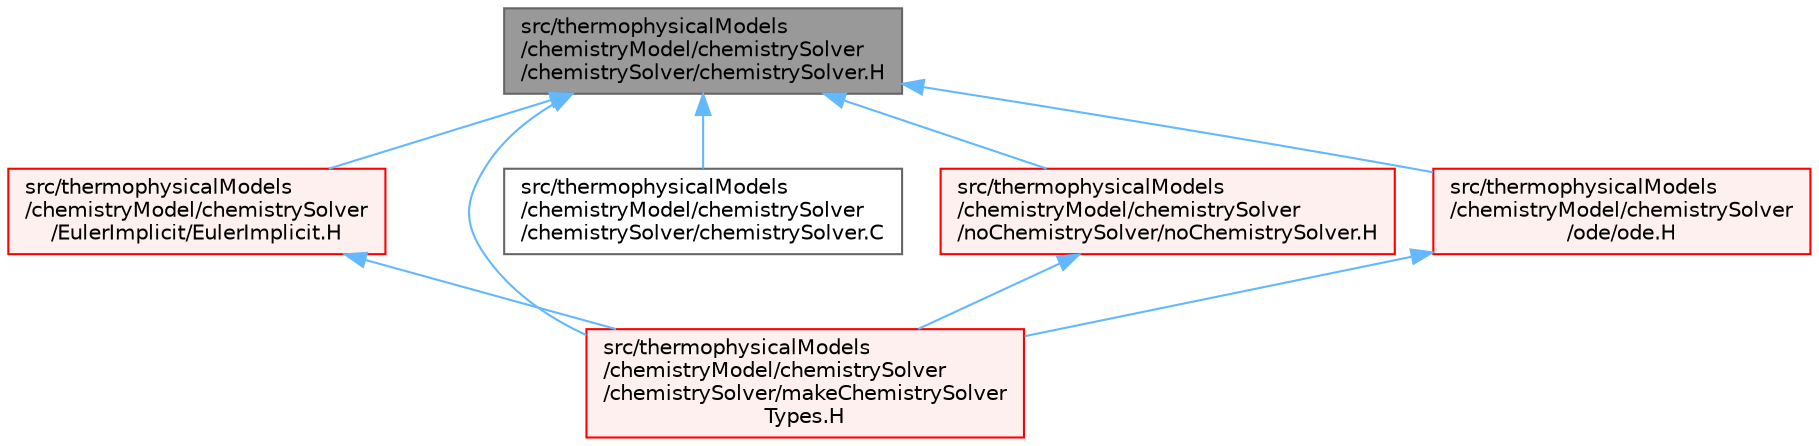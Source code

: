 digraph "src/thermophysicalModels/chemistryModel/chemistrySolver/chemistrySolver/chemistrySolver.H"
{
 // LATEX_PDF_SIZE
  bgcolor="transparent";
  edge [fontname=Helvetica,fontsize=10,labelfontname=Helvetica,labelfontsize=10];
  node [fontname=Helvetica,fontsize=10,shape=box,height=0.2,width=0.4];
  Node1 [id="Node000001",label="src/thermophysicalModels\l/chemistryModel/chemistrySolver\l/chemistrySolver/chemistrySolver.H",height=0.2,width=0.4,color="gray40", fillcolor="grey60", style="filled", fontcolor="black",tooltip=" "];
  Node1 -> Node2 [id="edge1_Node000001_Node000002",dir="back",color="steelblue1",style="solid",tooltip=" "];
  Node2 [id="Node000002",label="src/thermophysicalModels\l/chemistryModel/chemistrySolver\l/EulerImplicit/EulerImplicit.H",height=0.2,width=0.4,color="red", fillcolor="#FFF0F0", style="filled",URL="$EulerImplicit_8H.html",tooltip=" "];
  Node2 -> Node4 [id="edge2_Node000002_Node000004",dir="back",color="steelblue1",style="solid",tooltip=" "];
  Node4 [id="Node000004",label="src/thermophysicalModels\l/chemistryModel/chemistrySolver\l/chemistrySolver/makeChemistrySolver\lTypes.H",height=0.2,width=0.4,color="red", fillcolor="#FFF0F0", style="filled",URL="$makeChemistrySolverTypes_8H.html",tooltip=" "];
  Node1 -> Node8 [id="edge3_Node000001_Node000008",dir="back",color="steelblue1",style="solid",tooltip=" "];
  Node8 [id="Node000008",label="src/thermophysicalModels\l/chemistryModel/chemistrySolver\l/chemistrySolver/chemistrySolver.C",height=0.2,width=0.4,color="grey40", fillcolor="white", style="filled",URL="$chemistrySolver_8C.html",tooltip=" "];
  Node1 -> Node4 [id="edge4_Node000001_Node000004",dir="back",color="steelblue1",style="solid",tooltip=" "];
  Node1 -> Node9 [id="edge5_Node000001_Node000009",dir="back",color="steelblue1",style="solid",tooltip=" "];
  Node9 [id="Node000009",label="src/thermophysicalModels\l/chemistryModel/chemistrySolver\l/noChemistrySolver/noChemistrySolver.H",height=0.2,width=0.4,color="red", fillcolor="#FFF0F0", style="filled",URL="$noChemistrySolver_8H.html",tooltip=" "];
  Node9 -> Node4 [id="edge6_Node000009_Node000004",dir="back",color="steelblue1",style="solid",tooltip=" "];
  Node1 -> Node11 [id="edge7_Node000001_Node000011",dir="back",color="steelblue1",style="solid",tooltip=" "];
  Node11 [id="Node000011",label="src/thermophysicalModels\l/chemistryModel/chemistrySolver\l/ode/ode.H",height=0.2,width=0.4,color="red", fillcolor="#FFF0F0", style="filled",URL="$ode_8H.html",tooltip=" "];
  Node11 -> Node4 [id="edge8_Node000011_Node000004",dir="back",color="steelblue1",style="solid",tooltip=" "];
}
